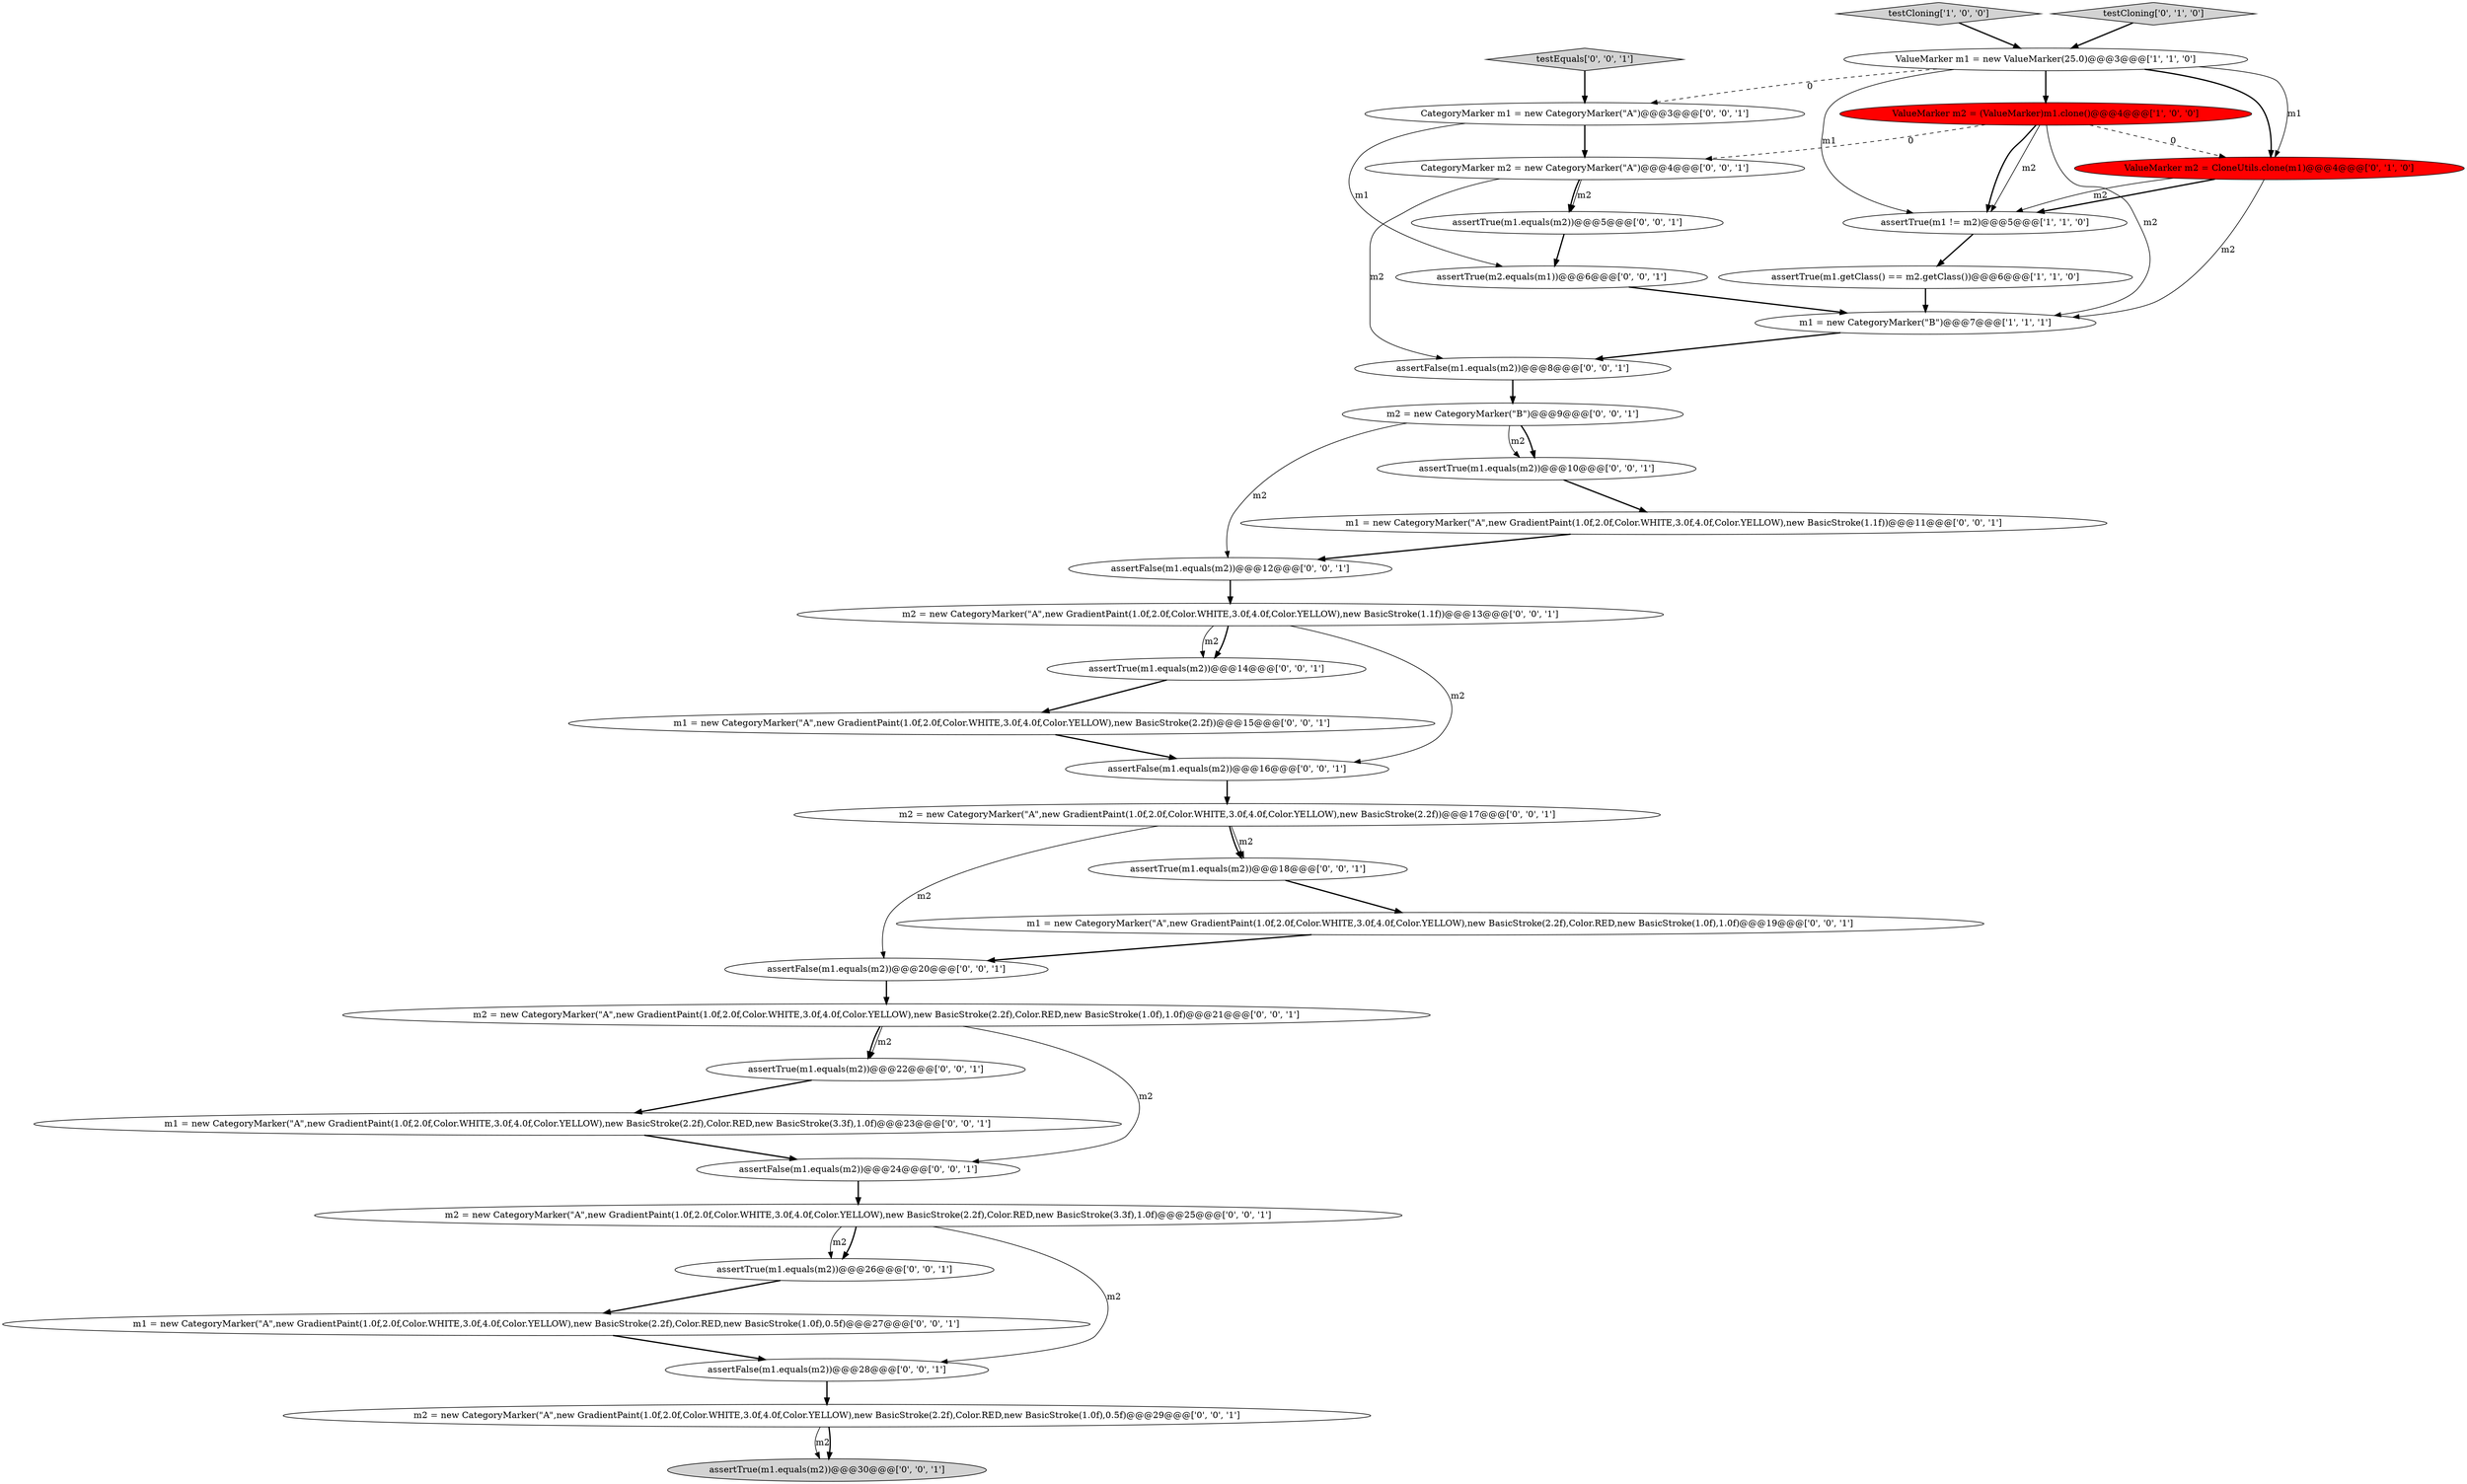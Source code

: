 digraph {
28 [style = filled, label = "assertFalse(m1.equals(m2))@@@8@@@['0', '0', '1']", fillcolor = white, shape = ellipse image = "AAA0AAABBB3BBB"];
32 [style = filled, label = "CategoryMarker m1 = new CategoryMarker(\"A\")@@@3@@@['0', '0', '1']", fillcolor = white, shape = ellipse image = "AAA0AAABBB3BBB"];
23 [style = filled, label = "assertFalse(m1.equals(m2))@@@20@@@['0', '0', '1']", fillcolor = white, shape = ellipse image = "AAA0AAABBB3BBB"];
27 [style = filled, label = "m2 = new CategoryMarker(\"A\",new GradientPaint(1.0f,2.0f,Color.WHITE,3.0f,4.0f,Color.YELLOW),new BasicStroke(2.2f),Color.RED,new BasicStroke(1.0f),1.0f)@@@21@@@['0', '0', '1']", fillcolor = white, shape = ellipse image = "AAA0AAABBB3BBB"];
0 [style = filled, label = "ValueMarker m1 = new ValueMarker(25.0)@@@3@@@['1', '1', '0']", fillcolor = white, shape = ellipse image = "AAA0AAABBB1BBB"];
9 [style = filled, label = "m2 = new CategoryMarker(\"A\",new GradientPaint(1.0f,2.0f,Color.WHITE,3.0f,4.0f,Color.YELLOW),new BasicStroke(2.2f))@@@17@@@['0', '0', '1']", fillcolor = white, shape = ellipse image = "AAA0AAABBB3BBB"];
5 [style = filled, label = "assertTrue(m1.getClass() == m2.getClass())@@@6@@@['1', '1', '0']", fillcolor = white, shape = ellipse image = "AAA0AAABBB1BBB"];
10 [style = filled, label = "assertTrue(m1.equals(m2))@@@26@@@['0', '0', '1']", fillcolor = white, shape = ellipse image = "AAA0AAABBB3BBB"];
15 [style = filled, label = "m1 = new CategoryMarker(\"A\",new GradientPaint(1.0f,2.0f,Color.WHITE,3.0f,4.0f,Color.YELLOW),new BasicStroke(1.1f))@@@11@@@['0', '0', '1']", fillcolor = white, shape = ellipse image = "AAA0AAABBB3BBB"];
22 [style = filled, label = "m1 = new CategoryMarker(\"A\",new GradientPaint(1.0f,2.0f,Color.WHITE,3.0f,4.0f,Color.YELLOW),new BasicStroke(2.2f),Color.RED,new BasicStroke(1.0f),1.0f)@@@19@@@['0', '0', '1']", fillcolor = white, shape = ellipse image = "AAA0AAABBB3BBB"];
24 [style = filled, label = "assertTrue(m2.equals(m1))@@@6@@@['0', '0', '1']", fillcolor = white, shape = ellipse image = "AAA0AAABBB3BBB"];
7 [style = filled, label = "ValueMarker m2 = CloneUtils.clone(m1)@@@4@@@['0', '1', '0']", fillcolor = red, shape = ellipse image = "AAA1AAABBB2BBB"];
31 [style = filled, label = "assertTrue(m1.equals(m2))@@@30@@@['0', '0', '1']", fillcolor = lightgray, shape = ellipse image = "AAA0AAABBB3BBB"];
30 [style = filled, label = "m2 = new CategoryMarker(\"A\",new GradientPaint(1.0f,2.0f,Color.WHITE,3.0f,4.0f,Color.YELLOW),new BasicStroke(1.1f))@@@13@@@['0', '0', '1']", fillcolor = white, shape = ellipse image = "AAA0AAABBB3BBB"];
33 [style = filled, label = "assertTrue(m1.equals(m2))@@@14@@@['0', '0', '1']", fillcolor = white, shape = ellipse image = "AAA0AAABBB3BBB"];
13 [style = filled, label = "assertTrue(m1.equals(m2))@@@18@@@['0', '0', '1']", fillcolor = white, shape = ellipse image = "AAA0AAABBB3BBB"];
12 [style = filled, label = "m2 = new CategoryMarker(\"B\")@@@9@@@['0', '0', '1']", fillcolor = white, shape = ellipse image = "AAA0AAABBB3BBB"];
11 [style = filled, label = "assertTrue(m1.equals(m2))@@@22@@@['0', '0', '1']", fillcolor = white, shape = ellipse image = "AAA0AAABBB3BBB"];
29 [style = filled, label = "m2 = new CategoryMarker(\"A\",new GradientPaint(1.0f,2.0f,Color.WHITE,3.0f,4.0f,Color.YELLOW),new BasicStroke(2.2f),Color.RED,new BasicStroke(3.3f),1.0f)@@@25@@@['0', '0', '1']", fillcolor = white, shape = ellipse image = "AAA0AAABBB3BBB"];
3 [style = filled, label = "testCloning['1', '0', '0']", fillcolor = lightgray, shape = diamond image = "AAA0AAABBB1BBB"];
18 [style = filled, label = "assertFalse(m1.equals(m2))@@@16@@@['0', '0', '1']", fillcolor = white, shape = ellipse image = "AAA0AAABBB3BBB"];
19 [style = filled, label = "m1 = new CategoryMarker(\"A\",new GradientPaint(1.0f,2.0f,Color.WHITE,3.0f,4.0f,Color.YELLOW),new BasicStroke(2.2f),Color.RED,new BasicStroke(3.3f),1.0f)@@@23@@@['0', '0', '1']", fillcolor = white, shape = ellipse image = "AAA0AAABBB3BBB"];
17 [style = filled, label = "m1 = new CategoryMarker(\"A\",new GradientPaint(1.0f,2.0f,Color.WHITE,3.0f,4.0f,Color.YELLOW),new BasicStroke(2.2f),Color.RED,new BasicStroke(1.0f),0.5f)@@@27@@@['0', '0', '1']", fillcolor = white, shape = ellipse image = "AAA0AAABBB3BBB"];
25 [style = filled, label = "assertFalse(m1.equals(m2))@@@28@@@['0', '0', '1']", fillcolor = white, shape = ellipse image = "AAA0AAABBB3BBB"];
26 [style = filled, label = "testEquals['0', '0', '1']", fillcolor = lightgray, shape = diamond image = "AAA0AAABBB3BBB"];
6 [style = filled, label = "testCloning['0', '1', '0']", fillcolor = lightgray, shape = diamond image = "AAA0AAABBB2BBB"];
2 [style = filled, label = "m1 = new CategoryMarker(\"B\")@@@7@@@['1', '1', '1']", fillcolor = white, shape = ellipse image = "AAA0AAABBB1BBB"];
4 [style = filled, label = "ValueMarker m2 = (ValueMarker)m1.clone()@@@4@@@['1', '0', '0']", fillcolor = red, shape = ellipse image = "AAA1AAABBB1BBB"];
14 [style = filled, label = "m2 = new CategoryMarker(\"A\",new GradientPaint(1.0f,2.0f,Color.WHITE,3.0f,4.0f,Color.YELLOW),new BasicStroke(2.2f),Color.RED,new BasicStroke(1.0f),0.5f)@@@29@@@['0', '0', '1']", fillcolor = white, shape = ellipse image = "AAA0AAABBB3BBB"];
8 [style = filled, label = "assertFalse(m1.equals(m2))@@@12@@@['0', '0', '1']", fillcolor = white, shape = ellipse image = "AAA0AAABBB3BBB"];
35 [style = filled, label = "CategoryMarker m2 = new CategoryMarker(\"A\")@@@4@@@['0', '0', '1']", fillcolor = white, shape = ellipse image = "AAA0AAABBB3BBB"];
1 [style = filled, label = "assertTrue(m1 != m2)@@@5@@@['1', '1', '0']", fillcolor = white, shape = ellipse image = "AAA0AAABBB1BBB"];
20 [style = filled, label = "assertTrue(m1.equals(m2))@@@5@@@['0', '0', '1']", fillcolor = white, shape = ellipse image = "AAA0AAABBB3BBB"];
34 [style = filled, label = "assertTrue(m1.equals(m2))@@@10@@@['0', '0', '1']", fillcolor = white, shape = ellipse image = "AAA0AAABBB3BBB"];
21 [style = filled, label = "m1 = new CategoryMarker(\"A\",new GradientPaint(1.0f,2.0f,Color.WHITE,3.0f,4.0f,Color.YELLOW),new BasicStroke(2.2f))@@@15@@@['0', '0', '1']", fillcolor = white, shape = ellipse image = "AAA0AAABBB3BBB"];
16 [style = filled, label = "assertFalse(m1.equals(m2))@@@24@@@['0', '0', '1']", fillcolor = white, shape = ellipse image = "AAA0AAABBB3BBB"];
1->5 [style = bold, label=""];
32->35 [style = bold, label=""];
8->30 [style = bold, label=""];
17->25 [style = bold, label=""];
9->23 [style = solid, label="m2"];
7->1 [style = bold, label=""];
26->32 [style = bold, label=""];
30->33 [style = bold, label=""];
24->2 [style = bold, label=""];
23->27 [style = bold, label=""];
27->11 [style = solid, label="m2"];
7->1 [style = solid, label="m2"];
35->20 [style = bold, label=""];
0->7 [style = solid, label="m1"];
35->20 [style = solid, label="m2"];
16->29 [style = bold, label=""];
0->32 [style = dashed, label="0"];
34->15 [style = bold, label=""];
14->31 [style = solid, label="m2"];
12->34 [style = bold, label=""];
10->17 [style = bold, label=""];
6->0 [style = bold, label=""];
12->8 [style = solid, label="m2"];
25->14 [style = bold, label=""];
27->16 [style = solid, label="m2"];
32->24 [style = solid, label="m1"];
28->12 [style = bold, label=""];
11->19 [style = bold, label=""];
29->25 [style = solid, label="m2"];
22->23 [style = bold, label=""];
4->2 [style = solid, label="m2"];
21->18 [style = bold, label=""];
3->0 [style = bold, label=""];
19->16 [style = bold, label=""];
0->7 [style = bold, label=""];
7->2 [style = solid, label="m2"];
30->18 [style = solid, label="m2"];
5->2 [style = bold, label=""];
30->33 [style = solid, label="m2"];
27->11 [style = bold, label=""];
0->4 [style = bold, label=""];
4->7 [style = dashed, label="0"];
4->1 [style = solid, label="m2"];
12->34 [style = solid, label="m2"];
14->31 [style = bold, label=""];
18->9 [style = bold, label=""];
35->28 [style = solid, label="m2"];
29->10 [style = bold, label=""];
9->13 [style = solid, label="m2"];
4->1 [style = bold, label=""];
29->10 [style = solid, label="m2"];
13->22 [style = bold, label=""];
33->21 [style = bold, label=""];
20->24 [style = bold, label=""];
0->1 [style = solid, label="m1"];
2->28 [style = bold, label=""];
15->8 [style = bold, label=""];
4->35 [style = dashed, label="0"];
9->13 [style = bold, label=""];
}
